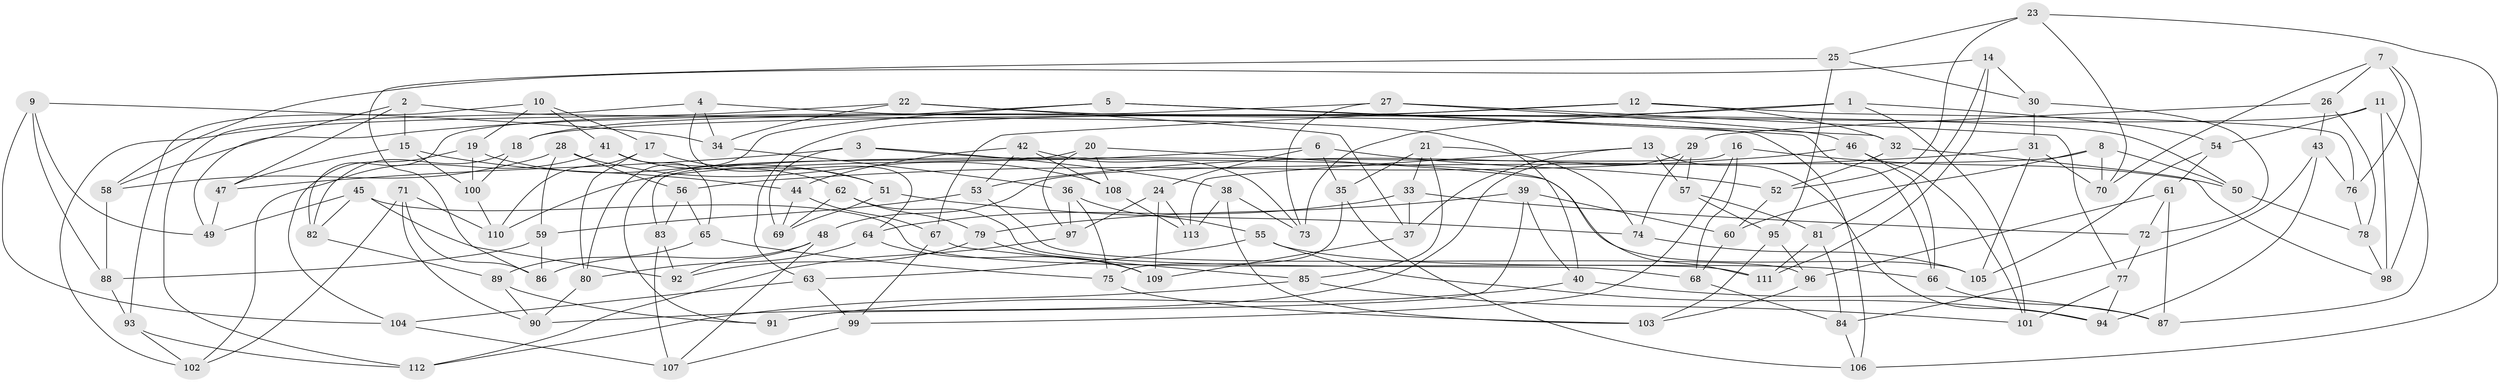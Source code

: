 // Generated by graph-tools (version 1.1) at 2025/16/03/09/25 04:16:32]
// undirected, 113 vertices, 226 edges
graph export_dot {
graph [start="1"]
  node [color=gray90,style=filled];
  1;
  2;
  3;
  4;
  5;
  6;
  7;
  8;
  9;
  10;
  11;
  12;
  13;
  14;
  15;
  16;
  17;
  18;
  19;
  20;
  21;
  22;
  23;
  24;
  25;
  26;
  27;
  28;
  29;
  30;
  31;
  32;
  33;
  34;
  35;
  36;
  37;
  38;
  39;
  40;
  41;
  42;
  43;
  44;
  45;
  46;
  47;
  48;
  49;
  50;
  51;
  52;
  53;
  54;
  55;
  56;
  57;
  58;
  59;
  60;
  61;
  62;
  63;
  64;
  65;
  66;
  67;
  68;
  69;
  70;
  71;
  72;
  73;
  74;
  75;
  76;
  77;
  78;
  79;
  80;
  81;
  82;
  83;
  84;
  85;
  86;
  87;
  88;
  89;
  90;
  91;
  92;
  93;
  94;
  95;
  96;
  97;
  98;
  99;
  100;
  101;
  102;
  103;
  104;
  105;
  106;
  107;
  108;
  109;
  110;
  111;
  112;
  113;
  1 -- 49;
  1 -- 54;
  1 -- 101;
  1 -- 73;
  2 -- 58;
  2 -- 47;
  2 -- 40;
  2 -- 15;
  3 -- 105;
  3 -- 69;
  3 -- 47;
  3 -- 38;
  4 -- 106;
  4 -- 34;
  4 -- 64;
  4 -- 112;
  5 -- 18;
  5 -- 80;
  5 -- 32;
  5 -- 66;
  6 -- 110;
  6 -- 24;
  6 -- 52;
  6 -- 35;
  7 -- 70;
  7 -- 26;
  7 -- 76;
  7 -- 98;
  8 -- 60;
  8 -- 50;
  8 -- 70;
  8 -- 48;
  9 -- 104;
  9 -- 34;
  9 -- 88;
  9 -- 49;
  10 -- 93;
  10 -- 17;
  10 -- 19;
  10 -- 41;
  11 -- 54;
  11 -- 98;
  11 -- 63;
  11 -- 87;
  12 -- 67;
  12 -- 18;
  12 -- 76;
  12 -- 32;
  13 -- 94;
  13 -- 113;
  13 -- 37;
  13 -- 57;
  14 -- 30;
  14 -- 81;
  14 -- 111;
  14 -- 58;
  15 -- 100;
  15 -- 44;
  15 -- 47;
  16 -- 83;
  16 -- 68;
  16 -- 99;
  16 -- 50;
  17 -- 110;
  17 -- 80;
  17 -- 51;
  18 -- 100;
  18 -- 82;
  19 -- 104;
  19 -- 100;
  19 -- 51;
  20 -- 111;
  20 -- 91;
  20 -- 108;
  20 -- 97;
  21 -- 74;
  21 -- 85;
  21 -- 33;
  21 -- 35;
  22 -- 34;
  22 -- 50;
  22 -- 37;
  22 -- 102;
  23 -- 25;
  23 -- 70;
  23 -- 52;
  23 -- 106;
  24 -- 109;
  24 -- 113;
  24 -- 97;
  25 -- 95;
  25 -- 30;
  25 -- 86;
  26 -- 43;
  26 -- 29;
  26 -- 78;
  27 -- 73;
  27 -- 46;
  27 -- 82;
  27 -- 77;
  28 -- 58;
  28 -- 59;
  28 -- 108;
  28 -- 56;
  29 -- 74;
  29 -- 57;
  29 -- 90;
  30 -- 31;
  30 -- 72;
  31 -- 53;
  31 -- 70;
  31 -- 105;
  32 -- 52;
  32 -- 98;
  33 -- 72;
  33 -- 37;
  33 -- 64;
  34 -- 36;
  35 -- 106;
  35 -- 75;
  36 -- 55;
  36 -- 97;
  36 -- 75;
  37 -- 109;
  38 -- 103;
  38 -- 113;
  38 -- 73;
  39 -- 40;
  39 -- 91;
  39 -- 79;
  39 -- 60;
  40 -- 91;
  40 -- 87;
  41 -- 62;
  41 -- 65;
  41 -- 102;
  42 -- 53;
  42 -- 108;
  42 -- 44;
  42 -- 73;
  43 -- 84;
  43 -- 94;
  43 -- 76;
  44 -- 69;
  44 -- 67;
  45 -- 92;
  45 -- 82;
  45 -- 49;
  45 -- 111;
  46 -- 66;
  46 -- 56;
  46 -- 101;
  47 -- 49;
  48 -- 86;
  48 -- 107;
  48 -- 92;
  50 -- 78;
  51 -- 69;
  51 -- 74;
  52 -- 60;
  53 -- 59;
  53 -- 96;
  54 -- 61;
  54 -- 105;
  55 -- 63;
  55 -- 94;
  55 -- 66;
  56 -- 65;
  56 -- 83;
  57 -- 95;
  57 -- 81;
  58 -- 88;
  59 -- 86;
  59 -- 88;
  60 -- 68;
  61 -- 72;
  61 -- 96;
  61 -- 87;
  62 -- 68;
  62 -- 69;
  62 -- 79;
  63 -- 99;
  63 -- 104;
  64 -- 80;
  64 -- 109;
  65 -- 75;
  65 -- 89;
  66 -- 87;
  67 -- 99;
  67 -- 85;
  68 -- 84;
  71 -- 90;
  71 -- 102;
  71 -- 110;
  71 -- 86;
  72 -- 77;
  74 -- 105;
  75 -- 103;
  76 -- 78;
  77 -- 94;
  77 -- 101;
  78 -- 98;
  79 -- 109;
  79 -- 92;
  80 -- 90;
  81 -- 111;
  81 -- 84;
  82 -- 89;
  83 -- 92;
  83 -- 107;
  84 -- 106;
  85 -- 101;
  85 -- 112;
  88 -- 93;
  89 -- 91;
  89 -- 90;
  93 -- 102;
  93 -- 112;
  95 -- 103;
  95 -- 96;
  96 -- 103;
  97 -- 112;
  99 -- 107;
  100 -- 110;
  104 -- 107;
  108 -- 113;
}
